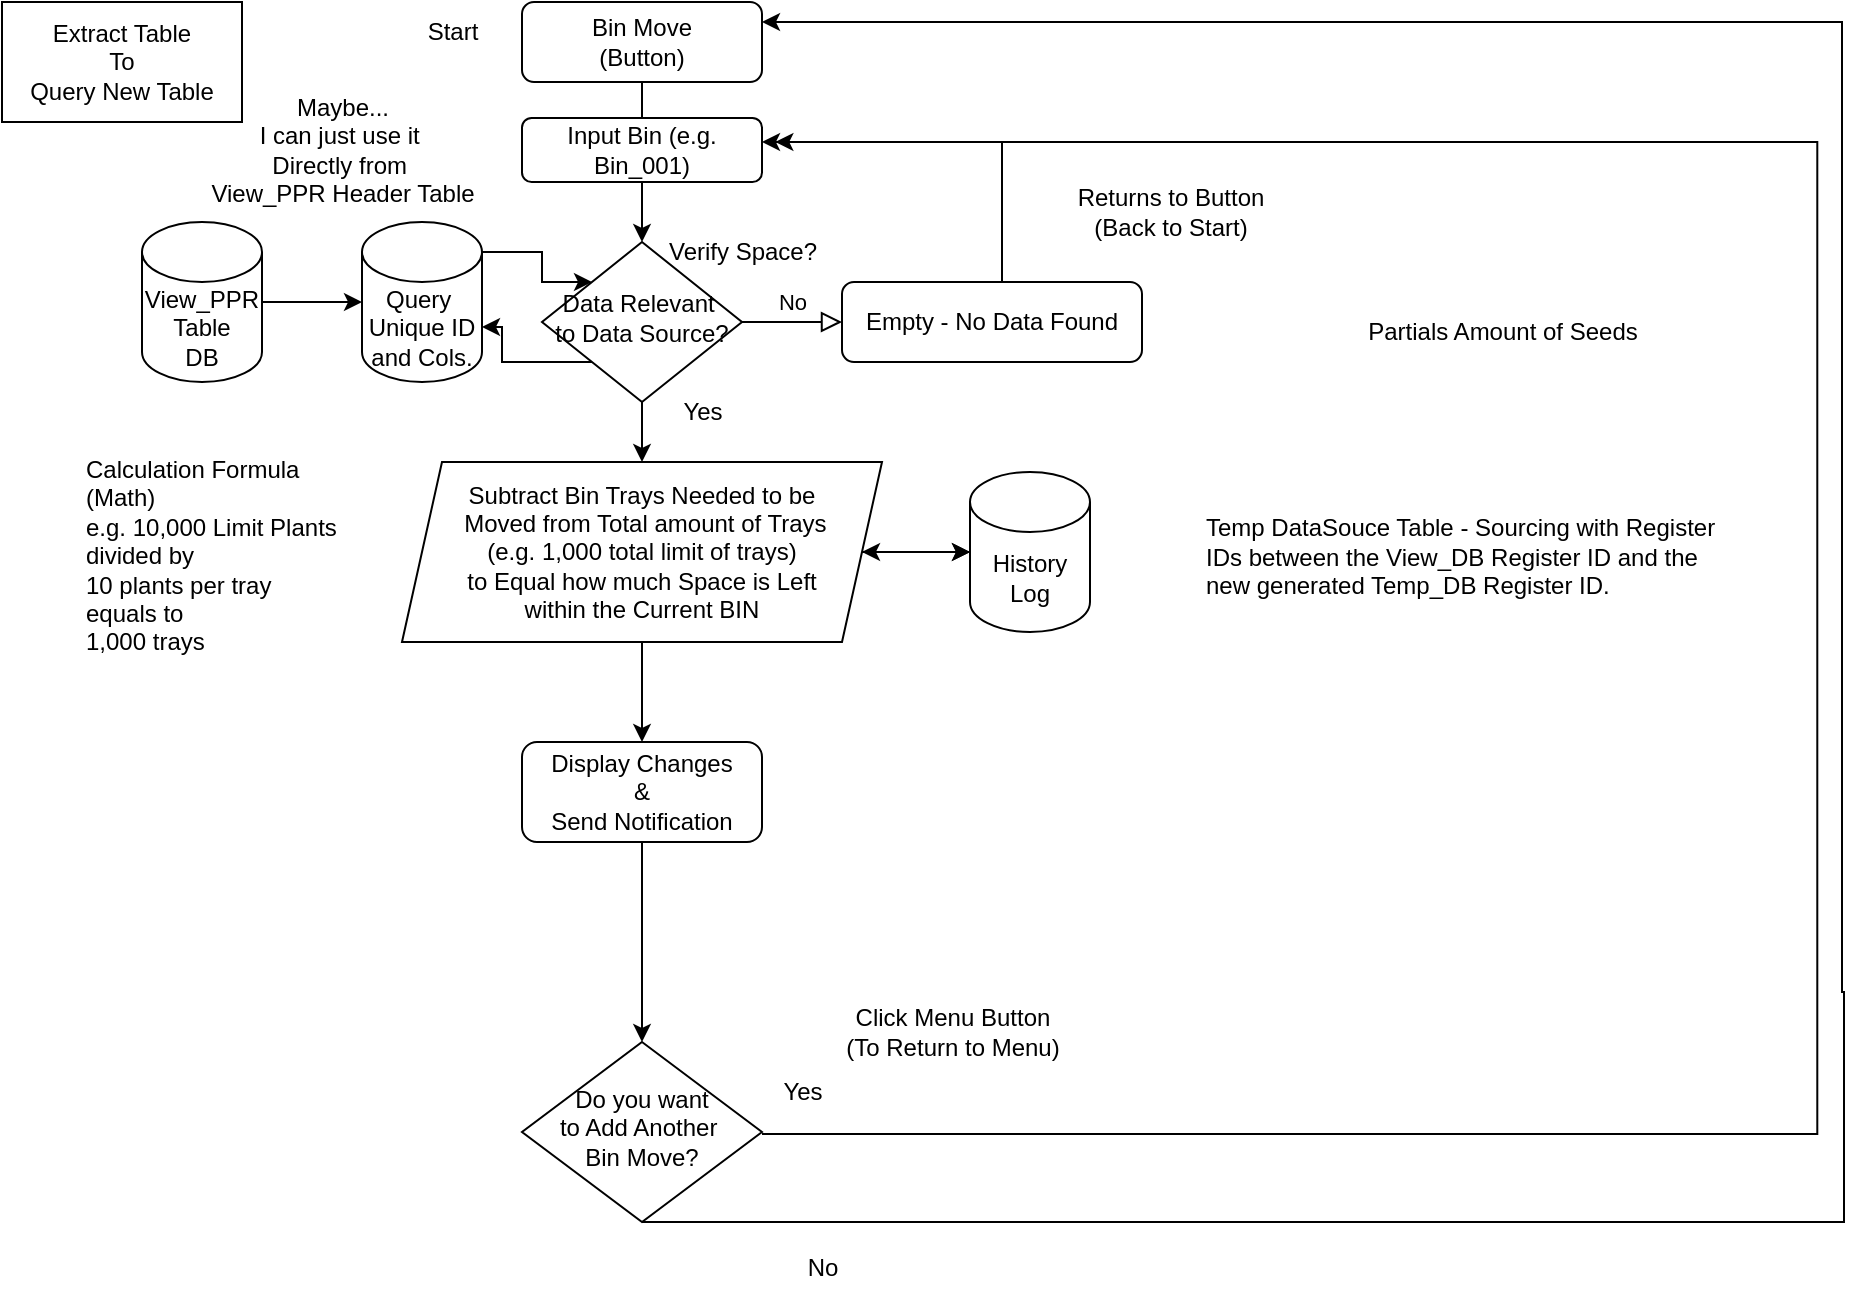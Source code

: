 <mxfile version="22.1.18" type="github">
  <diagram id="C5RBs43oDa-KdzZeNtuy" name="Page-1">
    <mxGraphModel dx="2418" dy="634" grid="1" gridSize="10" guides="1" tooltips="1" connect="1" arrows="1" fold="1" page="1" pageScale="1" pageWidth="827" pageHeight="1169" math="0" shadow="0">
      <root>
        <mxCell id="WIyWlLk6GJQsqaUBKTNV-0" />
        <mxCell id="WIyWlLk6GJQsqaUBKTNV-1" parent="WIyWlLk6GJQsqaUBKTNV-0" />
        <mxCell id="WIyWlLk6GJQsqaUBKTNV-2" value="" style="rounded=0;html=1;jettySize=auto;orthogonalLoop=1;fontSize=11;endArrow=block;endFill=0;endSize=8;strokeWidth=1;shadow=0;labelBackgroundColor=none;edgeStyle=orthogonalEdgeStyle;" parent="WIyWlLk6GJQsqaUBKTNV-1" source="WIyWlLk6GJQsqaUBKTNV-3" edge="1">
          <mxGeometry relative="1" as="geometry">
            <mxPoint x="220" y="120" as="targetPoint" />
          </mxGeometry>
        </mxCell>
        <mxCell id="WIyWlLk6GJQsqaUBKTNV-3" value="Bin Move&lt;br&gt;(Button)" style="rounded=1;whiteSpace=wrap;html=1;fontSize=12;glass=0;strokeWidth=1;shadow=0;" parent="WIyWlLk6GJQsqaUBKTNV-1" vertex="1">
          <mxGeometry x="160" y="50" width="120" height="40" as="geometry" />
        </mxCell>
        <mxCell id="WIyWlLk6GJQsqaUBKTNV-5" value="No" style="edgeStyle=orthogonalEdgeStyle;rounded=0;html=1;jettySize=auto;orthogonalLoop=1;fontSize=11;endArrow=block;endFill=0;endSize=8;strokeWidth=1;shadow=0;labelBackgroundColor=none;" parent="WIyWlLk6GJQsqaUBKTNV-1" source="WIyWlLk6GJQsqaUBKTNV-6" target="WIyWlLk6GJQsqaUBKTNV-7" edge="1">
          <mxGeometry y="10" relative="1" as="geometry">
            <mxPoint as="offset" />
          </mxGeometry>
        </mxCell>
        <mxCell id="qh8T2FMrqrmgHG5f_CXa-1" value="" style="edgeStyle=orthogonalEdgeStyle;rounded=0;orthogonalLoop=1;jettySize=auto;html=1;" edge="1" parent="WIyWlLk6GJQsqaUBKTNV-1" source="WIyWlLk6GJQsqaUBKTNV-6" target="m6odAQxKb8NNMJy8UJ10-0">
          <mxGeometry relative="1" as="geometry" />
        </mxCell>
        <mxCell id="WIyWlLk6GJQsqaUBKTNV-6" value="Data Relevant&amp;nbsp;&lt;br&gt;to Data Source?" style="rhombus;whiteSpace=wrap;html=1;shadow=0;fontFamily=Helvetica;fontSize=12;align=center;strokeWidth=1;spacing=6;spacingTop=-4;" parent="WIyWlLk6GJQsqaUBKTNV-1" vertex="1">
          <mxGeometry x="170" y="170" width="100" height="80" as="geometry" />
        </mxCell>
        <mxCell id="m6odAQxKb8NNMJy8UJ10-7" style="edgeStyle=orthogonalEdgeStyle;rounded=0;orthogonalLoop=1;jettySize=auto;html=1;exitX=0.5;exitY=0;exitDx=0;exitDy=0;" parent="WIyWlLk6GJQsqaUBKTNV-1" source="WIyWlLk6GJQsqaUBKTNV-7" edge="1">
          <mxGeometry relative="1" as="geometry">
            <mxPoint x="395" y="240" as="sourcePoint" />
            <mxPoint x="280" y="120" as="targetPoint" />
            <Array as="points">
              <mxPoint x="400" y="190" />
              <mxPoint x="400" y="120" />
            </Array>
          </mxGeometry>
        </mxCell>
        <mxCell id="WIyWlLk6GJQsqaUBKTNV-7" value="Empty - No Data Found" style="rounded=1;whiteSpace=wrap;html=1;fontSize=12;glass=0;strokeWidth=1;shadow=0;" parent="WIyWlLk6GJQsqaUBKTNV-1" vertex="1">
          <mxGeometry x="320" y="190" width="150" height="40" as="geometry" />
        </mxCell>
        <mxCell id="m6odAQxKb8NNMJy8UJ10-22" value="" style="edgeStyle=orthogonalEdgeStyle;rounded=0;orthogonalLoop=1;jettySize=auto;html=1;entryX=1;entryY=0.5;entryDx=0;entryDy=0;" parent="WIyWlLk6GJQsqaUBKTNV-1" edge="1">
          <mxGeometry relative="1" as="geometry">
            <mxPoint x="286.67" y="120" as="targetPoint" />
            <Array as="points">
              <mxPoint x="807.67" y="616" />
              <mxPoint x="807.67" y="120" />
            </Array>
            <mxPoint x="280.003" y="616" as="sourcePoint" />
          </mxGeometry>
        </mxCell>
        <mxCell id="WIyWlLk6GJQsqaUBKTNV-10" value="Do you want&lt;br&gt;to Add Another&amp;nbsp;&lt;br&gt;Bin Move?" style="rhombus;whiteSpace=wrap;html=1;shadow=0;fontFamily=Helvetica;fontSize=12;align=center;strokeWidth=1;spacing=6;spacingTop=-4;" parent="WIyWlLk6GJQsqaUBKTNV-1" vertex="1">
          <mxGeometry x="160" y="570" width="120" height="90" as="geometry" />
        </mxCell>
        <mxCell id="m6odAQxKb8NNMJy8UJ10-25" value="" style="edgeStyle=orthogonalEdgeStyle;rounded=0;orthogonalLoop=1;jettySize=auto;html=1;entryX=1;entryY=0.25;entryDx=0;entryDy=0;exitX=0.5;exitY=1;exitDx=0;exitDy=0;" parent="WIyWlLk6GJQsqaUBKTNV-1" source="WIyWlLk6GJQsqaUBKTNV-10" target="WIyWlLk6GJQsqaUBKTNV-3" edge="1">
          <mxGeometry relative="1" as="geometry">
            <mxPoint x="400" y="70" as="targetPoint" />
            <Array as="points">
              <mxPoint x="821" y="660" />
              <mxPoint x="821" y="545" />
              <mxPoint x="820" y="545" />
              <mxPoint x="820" y="60" />
            </Array>
            <mxPoint x="821" y="690" as="sourcePoint" />
          </mxGeometry>
        </mxCell>
        <mxCell id="pQBZNguw_GrPjB0Wjp2l-0" value="" style="edgeStyle=orthogonalEdgeStyle;rounded=0;orthogonalLoop=1;jettySize=auto;html=1;entryX=0.5;entryY=0;entryDx=0;entryDy=0;" parent="WIyWlLk6GJQsqaUBKTNV-1" source="WIyWlLk6GJQsqaUBKTNV-11" target="WIyWlLk6GJQsqaUBKTNV-10" edge="1">
          <mxGeometry relative="1" as="geometry">
            <Array as="points" />
          </mxGeometry>
        </mxCell>
        <mxCell id="WIyWlLk6GJQsqaUBKTNV-11" value="Display Changes&lt;br&gt;&amp;amp;&lt;br&gt;Send Notification" style="rounded=1;whiteSpace=wrap;html=1;fontSize=12;glass=0;strokeWidth=1;shadow=0;" parent="WIyWlLk6GJQsqaUBKTNV-1" vertex="1">
          <mxGeometry x="160" y="420" width="120" height="50" as="geometry" />
        </mxCell>
        <mxCell id="m6odAQxKb8NNMJy8UJ10-4" value="" style="edgeStyle=orthogonalEdgeStyle;rounded=0;orthogonalLoop=1;jettySize=auto;html=1;" parent="WIyWlLk6GJQsqaUBKTNV-1" edge="1">
          <mxGeometry relative="1" as="geometry">
            <mxPoint x="220" y="370" as="sourcePoint" />
            <mxPoint x="220" y="420" as="targetPoint" />
          </mxGeometry>
        </mxCell>
        <mxCell id="m6odAQxKb8NNMJy8UJ10-12" value="" style="edgeStyle=orthogonalEdgeStyle;rounded=0;orthogonalLoop=1;jettySize=auto;html=1;" parent="WIyWlLk6GJQsqaUBKTNV-1" source="m6odAQxKb8NNMJy8UJ10-0" target="m6odAQxKb8NNMJy8UJ10-10" edge="1">
          <mxGeometry relative="1" as="geometry" />
        </mxCell>
        <mxCell id="m6odAQxKb8NNMJy8UJ10-13" value="" style="edgeStyle=orthogonalEdgeStyle;rounded=0;orthogonalLoop=1;jettySize=auto;html=1;" parent="WIyWlLk6GJQsqaUBKTNV-1" source="m6odAQxKb8NNMJy8UJ10-0" target="m6odAQxKb8NNMJy8UJ10-10" edge="1">
          <mxGeometry relative="1" as="geometry" />
        </mxCell>
        <mxCell id="m6odAQxKb8NNMJy8UJ10-0" value="Subtract Bin Trays Needed to be&lt;br&gt;&amp;nbsp;Moved&amp;nbsp;from Total amount of Trays &lt;br&gt;(e.g. 1,000 total limit of trays)&lt;br&gt;to Equal how much Space is Left&lt;br&gt;within the Current BIN" style="shape=parallelogram;perimeter=parallelogramPerimeter;whiteSpace=wrap;html=1;fixedSize=1;" parent="WIyWlLk6GJQsqaUBKTNV-1" vertex="1">
          <mxGeometry x="100" y="280" width="240" height="90" as="geometry" />
        </mxCell>
        <mxCell id="m6odAQxKb8NNMJy8UJ10-3" value="Yes" style="text;html=1;align=center;verticalAlign=middle;resizable=0;points=[];autosize=1;strokeColor=none;fillColor=none;" parent="WIyWlLk6GJQsqaUBKTNV-1" vertex="1">
          <mxGeometry x="230" y="240" width="40" height="30" as="geometry" />
        </mxCell>
        <mxCell id="m6odAQxKb8NNMJy8UJ10-5" value="Yes" style="text;html=1;align=center;verticalAlign=middle;resizable=0;points=[];autosize=1;strokeColor=none;fillColor=none;" parent="WIyWlLk6GJQsqaUBKTNV-1" vertex="1">
          <mxGeometry x="280" y="580" width="40" height="30" as="geometry" />
        </mxCell>
        <mxCell id="m6odAQxKb8NNMJy8UJ10-8" value="Returns to Button&lt;br&gt;(Back to Start)" style="text;html=1;align=center;verticalAlign=middle;resizable=0;points=[];autosize=1;strokeColor=none;fillColor=none;" parent="WIyWlLk6GJQsqaUBKTNV-1" vertex="1">
          <mxGeometry x="424" y="135" width="120" height="40" as="geometry" />
        </mxCell>
        <mxCell id="m6odAQxKb8NNMJy8UJ10-9" value="Start" style="text;html=1;align=center;verticalAlign=middle;resizable=0;points=[];autosize=1;strokeColor=none;fillColor=none;" parent="WIyWlLk6GJQsqaUBKTNV-1" vertex="1">
          <mxGeometry x="100" y="50" width="50" height="30" as="geometry" />
        </mxCell>
        <mxCell id="qh8T2FMrqrmgHG5f_CXa-0" value="" style="edgeStyle=orthogonalEdgeStyle;rounded=0;orthogonalLoop=1;jettySize=auto;html=1;" edge="1" parent="WIyWlLk6GJQsqaUBKTNV-1" source="m6odAQxKb8NNMJy8UJ10-10" target="m6odAQxKb8NNMJy8UJ10-0">
          <mxGeometry relative="1" as="geometry" />
        </mxCell>
        <mxCell id="m6odAQxKb8NNMJy8UJ10-10" value="History Log" style="shape=cylinder3;whiteSpace=wrap;html=1;boundedLbl=1;backgroundOutline=1;size=15;" parent="WIyWlLk6GJQsqaUBKTNV-1" vertex="1">
          <mxGeometry x="384" y="285" width="60" height="80" as="geometry" />
        </mxCell>
        <mxCell id="m6odAQxKb8NNMJy8UJ10-11" value="Query&amp;nbsp;&lt;br&gt;Unique ID&lt;br&gt;and Cols." style="shape=cylinder3;whiteSpace=wrap;html=1;boundedLbl=1;backgroundOutline=1;size=15;" parent="WIyWlLk6GJQsqaUBKTNV-1" vertex="1">
          <mxGeometry x="80" y="160" width="60" height="80" as="geometry" />
        </mxCell>
        <mxCell id="m6odAQxKb8NNMJy8UJ10-15" value="&lt;br&gt;Temp DataSouce Table - Sourcing with Register IDs between the View_DB Register ID and the new generated Temp_DB Register ID." style="text;whiteSpace=wrap;html=1;" parent="WIyWlLk6GJQsqaUBKTNV-1" vertex="1">
          <mxGeometry x="500" y="285" width="260" height="70" as="geometry" />
        </mxCell>
        <mxCell id="m6odAQxKb8NNMJy8UJ10-16" value="" style="edgeStyle=orthogonalEdgeStyle;rounded=0;orthogonalLoop=1;jettySize=auto;html=1;exitX=1;exitY=0;exitDx=0;exitDy=15;exitPerimeter=0;entryX=0;entryY=0;entryDx=0;entryDy=0;" parent="WIyWlLk6GJQsqaUBKTNV-1" source="m6odAQxKb8NNMJy8UJ10-11" target="WIyWlLk6GJQsqaUBKTNV-6" edge="1">
          <mxGeometry relative="1" as="geometry">
            <mxPoint x="160" y="180" as="sourcePoint" />
            <mxPoint x="230" y="180" as="targetPoint" />
            <Array as="points">
              <mxPoint x="170" y="175" />
              <mxPoint x="170" y="190" />
            </Array>
          </mxGeometry>
        </mxCell>
        <mxCell id="m6odAQxKb8NNMJy8UJ10-17" value="" style="edgeStyle=orthogonalEdgeStyle;rounded=0;orthogonalLoop=1;jettySize=auto;html=1;exitX=0;exitY=1;exitDx=0;exitDy=0;entryX=1;entryY=0;entryDx=0;entryDy=52.5;entryPerimeter=0;" parent="WIyWlLk6GJQsqaUBKTNV-1" source="WIyWlLk6GJQsqaUBKTNV-6" target="m6odAQxKb8NNMJy8UJ10-11" edge="1">
          <mxGeometry relative="1" as="geometry">
            <mxPoint x="170" y="230" as="sourcePoint" />
            <mxPoint x="100" y="230" as="targetPoint" />
            <Array as="points" />
          </mxGeometry>
        </mxCell>
        <mxCell id="m6odAQxKb8NNMJy8UJ10-18" value="Calculation Formula&#xa; (Math)&#xa; e.g. 10,000 Limit Plants &#xa;divided by &#xa;10 plants per tray &#xa;equals to&#xa;1,000 trays" style="text;whiteSpace=wrap;html=1;" parent="WIyWlLk6GJQsqaUBKTNV-1" vertex="1">
          <mxGeometry x="-60" y="270" width="160" height="120" as="geometry" />
        </mxCell>
        <mxCell id="m6odAQxKb8NNMJy8UJ10-21" value="" style="edgeStyle=orthogonalEdgeStyle;rounded=0;orthogonalLoop=1;jettySize=auto;html=1;entryX=0.5;entryY=0;entryDx=0;entryDy=0;" parent="WIyWlLk6GJQsqaUBKTNV-1" source="m6odAQxKb8NNMJy8UJ10-19" target="WIyWlLk6GJQsqaUBKTNV-6" edge="1">
          <mxGeometry relative="1" as="geometry" />
        </mxCell>
        <mxCell id="m6odAQxKb8NNMJy8UJ10-19" value="Input Bin (e.g. Bin_001)" style="rounded=1;whiteSpace=wrap;html=1;" parent="WIyWlLk6GJQsqaUBKTNV-1" vertex="1">
          <mxGeometry x="160" y="108" width="120" height="32" as="geometry" />
        </mxCell>
        <mxCell id="m6odAQxKb8NNMJy8UJ10-24" value="Click Menu Button&lt;br&gt;(To Return to Menu)" style="text;html=1;align=center;verticalAlign=middle;resizable=0;points=[];autosize=1;strokeColor=none;fillColor=none;" parent="WIyWlLk6GJQsqaUBKTNV-1" vertex="1">
          <mxGeometry x="310" y="545" width="130" height="40" as="geometry" />
        </mxCell>
        <mxCell id="pQBZNguw_GrPjB0Wjp2l-1" value="No" style="text;html=1;align=center;verticalAlign=middle;resizable=0;points=[];autosize=1;strokeColor=none;fillColor=none;" parent="WIyWlLk6GJQsqaUBKTNV-1" vertex="1">
          <mxGeometry x="290" y="668" width="40" height="30" as="geometry" />
        </mxCell>
        <mxCell id="pQBZNguw_GrPjB0Wjp2l-3" value="Verify Space?" style="text;html=1;align=center;verticalAlign=middle;resizable=0;points=[];autosize=1;strokeColor=none;fillColor=none;" parent="WIyWlLk6GJQsqaUBKTNV-1" vertex="1">
          <mxGeometry x="220" y="160" width="100" height="30" as="geometry" />
        </mxCell>
        <mxCell id="pQBZNguw_GrPjB0Wjp2l-4" value="Partials Amount of Seeds" style="text;html=1;align=center;verticalAlign=middle;resizable=0;points=[];autosize=1;strokeColor=none;fillColor=none;" parent="WIyWlLk6GJQsqaUBKTNV-1" vertex="1">
          <mxGeometry x="570" y="200" width="160" height="30" as="geometry" />
        </mxCell>
        <mxCell id="qh8T2FMrqrmgHG5f_CXa-3" value="" style="edgeStyle=orthogonalEdgeStyle;rounded=0;orthogonalLoop=1;jettySize=auto;html=1;" edge="1" parent="WIyWlLk6GJQsqaUBKTNV-1" source="qh8T2FMrqrmgHG5f_CXa-2" target="m6odAQxKb8NNMJy8UJ10-11">
          <mxGeometry relative="1" as="geometry" />
        </mxCell>
        <mxCell id="qh8T2FMrqrmgHG5f_CXa-2" value="View_PPR Table&lt;br&gt;DB" style="shape=cylinder3;whiteSpace=wrap;html=1;boundedLbl=1;backgroundOutline=1;size=15;" vertex="1" parent="WIyWlLk6GJQsqaUBKTNV-1">
          <mxGeometry x="-30" y="160" width="60" height="80" as="geometry" />
        </mxCell>
        <mxCell id="qh8T2FMrqrmgHG5f_CXa-4" value="Maybe...&lt;br&gt;I can just use it&amp;nbsp;&lt;br&gt;Directly from&amp;nbsp;&lt;br&gt;View_PPR Header Table" style="text;html=1;align=center;verticalAlign=middle;resizable=0;points=[];autosize=1;strokeColor=none;fillColor=none;" vertex="1" parent="WIyWlLk6GJQsqaUBKTNV-1">
          <mxGeometry x="-10" y="89" width="160" height="70" as="geometry" />
        </mxCell>
        <mxCell id="qh8T2FMrqrmgHG5f_CXa-5" value="Extract Table&lt;br&gt;To&lt;br&gt;Query New Table" style="whiteSpace=wrap;html=1;" vertex="1" parent="WIyWlLk6GJQsqaUBKTNV-1">
          <mxGeometry x="-100" y="50" width="120" height="60" as="geometry" />
        </mxCell>
      </root>
    </mxGraphModel>
  </diagram>
</mxfile>

